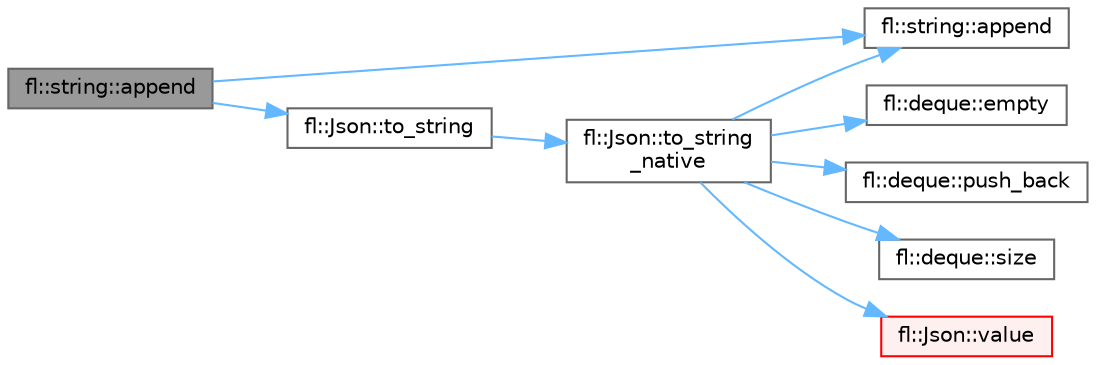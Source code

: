digraph "fl::string::append"
{
 // INTERACTIVE_SVG=YES
 // LATEX_PDF_SIZE
  bgcolor="transparent";
  edge [fontname=Helvetica,fontsize=10,labelfontname=Helvetica,labelfontsize=10];
  node [fontname=Helvetica,fontsize=10,shape=box,height=0.2,width=0.4];
  rankdir="LR";
  Node1 [id="Node000001",label="fl::string::append",height=0.2,width=0.4,color="gray40", fillcolor="grey60", style="filled", fontcolor="black",tooltip=" "];
  Node1 -> Node2 [id="edge1_Node000001_Node000002",color="steelblue1",style="solid",tooltip=" "];
  Node2 [id="Node000002",label="fl::string::append",height=0.2,width=0.4,color="grey40", fillcolor="white", style="filled",URL="$d2/db2/classfl_1_1string_a78222786068d86a8463f4e408dc393eb.html#a78222786068d86a8463f4e408dc393eb",tooltip=" "];
  Node1 -> Node3 [id="edge2_Node000001_Node000003",color="steelblue1",style="solid",tooltip=" "];
  Node3 [id="Node000003",label="fl::Json::to_string",height=0.2,width=0.4,color="grey40", fillcolor="white", style="filled",URL="$d4/d13/classfl_1_1_json_a1739bfed700a1a81d78fb3a37c4ecea1.html#a1739bfed700a1a81d78fb3a37c4ecea1",tooltip=" "];
  Node3 -> Node4 [id="edge3_Node000003_Node000004",color="steelblue1",style="solid",tooltip=" "];
  Node4 [id="Node000004",label="fl::Json::to_string\l_native",height=0.2,width=0.4,color="grey40", fillcolor="white", style="filled",URL="$d4/d13/classfl_1_1_json_ac822a5d516e2e72a0bcd685d5abddcad.html#ac822a5d516e2e72a0bcd685d5abddcad",tooltip=" "];
  Node4 -> Node2 [id="edge4_Node000004_Node000002",color="steelblue1",style="solid",tooltip=" "];
  Node4 -> Node5 [id="edge5_Node000004_Node000005",color="steelblue1",style="solid",tooltip=" "];
  Node5 [id="Node000005",label="fl::deque::empty",height=0.2,width=0.4,color="grey40", fillcolor="white", style="filled",URL="$dc/dfe/classfl_1_1deque_a74ed0ef53904398b9fc5957a50c078b8.html#a74ed0ef53904398b9fc5957a50c078b8",tooltip=" "];
  Node4 -> Node6 [id="edge6_Node000004_Node000006",color="steelblue1",style="solid",tooltip=" "];
  Node6 [id="Node000006",label="fl::deque::push_back",height=0.2,width=0.4,color="grey40", fillcolor="white", style="filled",URL="$dc/dfe/classfl_1_1deque_af6888e269ca81300d29474678619aa1a.html#af6888e269ca81300d29474678619aa1a",tooltip=" "];
  Node4 -> Node7 [id="edge7_Node000004_Node000007",color="steelblue1",style="solid",tooltip=" "];
  Node7 [id="Node000007",label="fl::deque::size",height=0.2,width=0.4,color="grey40", fillcolor="white", style="filled",URL="$dc/dfe/classfl_1_1deque_a5265ab618714d88d7d26e55c5d0e83cb.html#a5265ab618714d88d7d26e55c5d0e83cb",tooltip=" "];
  Node4 -> Node8 [id="edge8_Node000004_Node000008",color="steelblue1",style="solid",tooltip=" "];
  Node8 [id="Node000008",label="fl::Json::value",height=0.2,width=0.4,color="red", fillcolor="#FFF0F0", style="filled",URL="$d4/d13/classfl_1_1_json_a02bb804b148b14b0db029ef866520b9a.html#a02bb804b148b14b0db029ef866520b9a",tooltip=" "];
}
